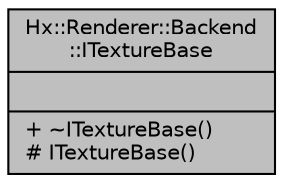 digraph "Hx::Renderer::Backend::ITextureBase"
{
  edge [fontname="Helvetica",fontsize="10",labelfontname="Helvetica",labelfontsize="10"];
  node [fontname="Helvetica",fontsize="10",shape=record];
  Node1 [label="{Hx::Renderer::Backend\l::ITextureBase\n||+ ~ITextureBase()\l# ITextureBase()\l}",height=0.2,width=0.4,color="black", fillcolor="grey75", style="filled", fontcolor="black"];
}
